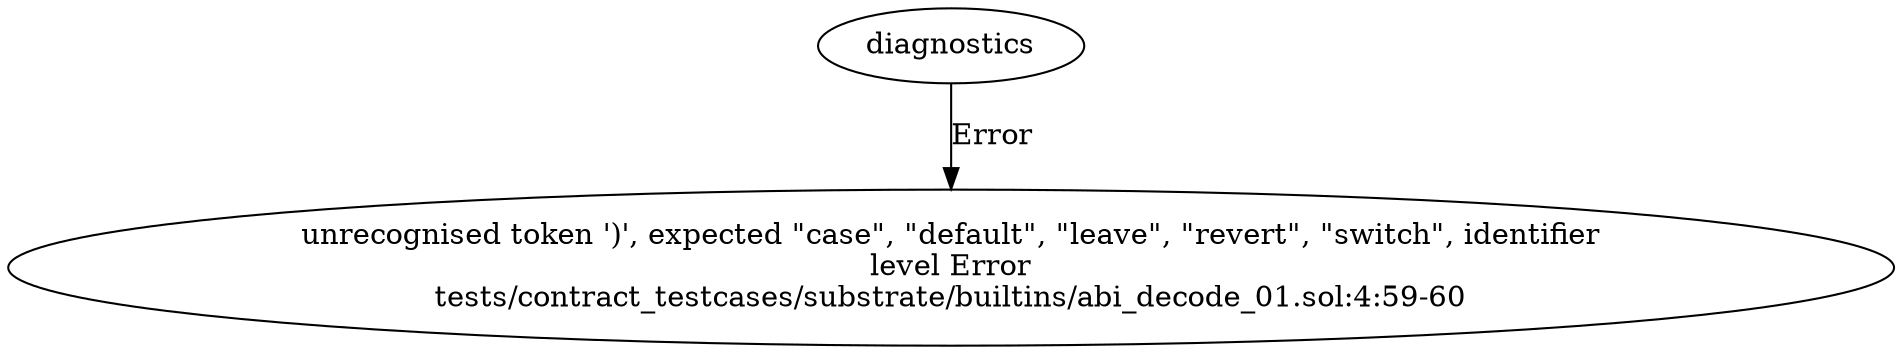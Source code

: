 strict digraph "tests/contract_testcases/substrate/builtins/abi_decode_01.sol" {
	diagnostic [label="unrecognised token ')', expected \"case\", \"default\", \"leave\", \"revert\", \"switch\", identifier\nlevel Error\ntests/contract_testcases/substrate/builtins/abi_decode_01.sol:4:59-60"]
	diagnostics -> diagnostic [label="Error"]
}
